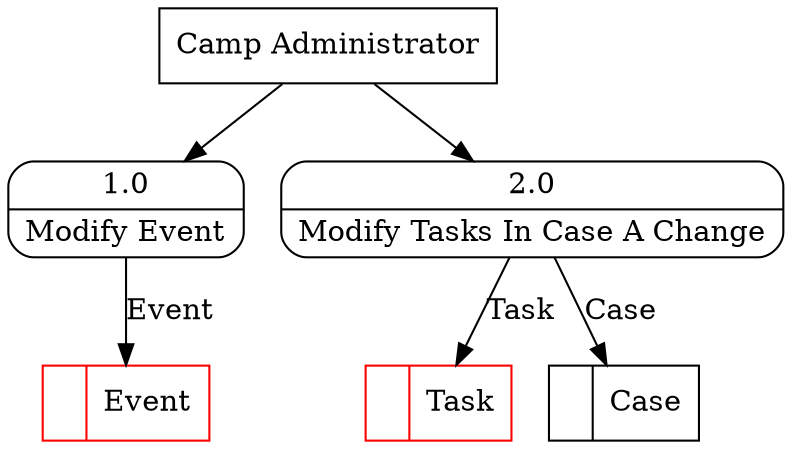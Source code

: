 digraph dfd2{ 
node[shape=record]
200 [label="<f0>  |<f1> Task " color=red];
201 [label="<f0>  |<f1> Event " color=red];
202 [label="<f0>  |<f1> Case " ];
203 [label="Camp Administrator" shape=box];
204 [label="{<f0> 1.0|<f1> Modify Event }" shape=Mrecord];
205 [label="{<f0> 2.0|<f1> Modify Tasks In Case A Change }" shape=Mrecord];
203 -> 204
203 -> 205
204 -> 201 [label="Event"]
205 -> 200 [label="Task"]
205 -> 202 [label="Case"]
}